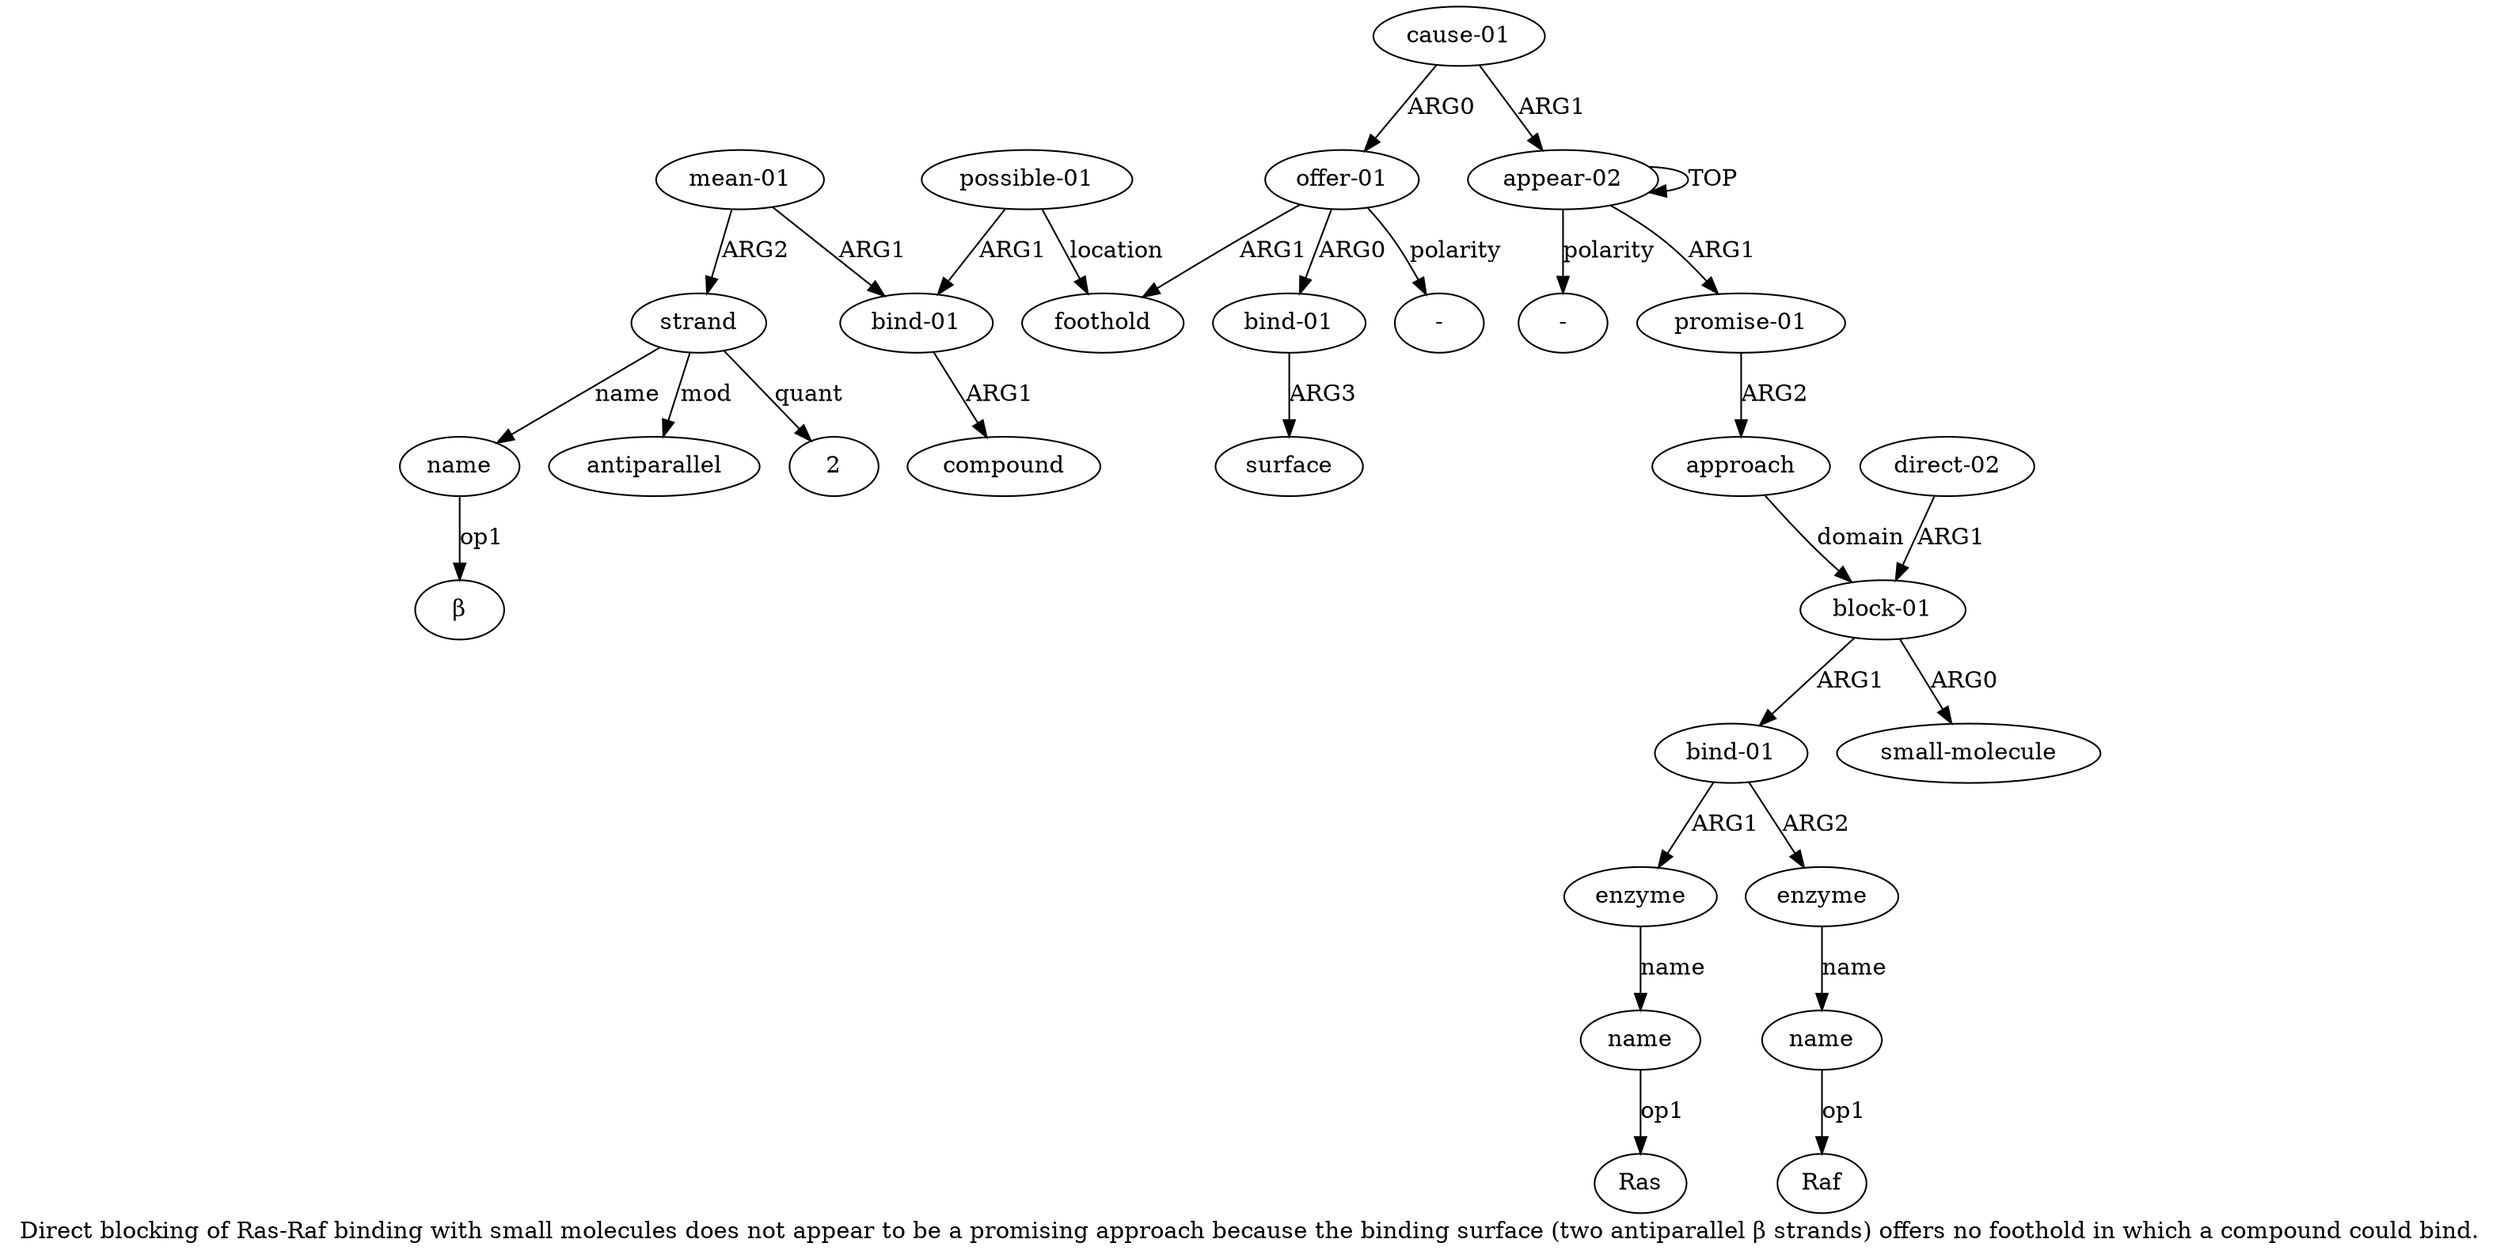 digraph  {
	graph [label="Direct blocking of Ras-Raf binding with small molecules does not appear to be a promising approach because the binding surface (\
two antiparallel β strands) offers no foothold in which a compound could bind."];
	node [label="\N"];
	a20	 [color=black,
		gold_ind=20,
		gold_label=strand,
		label=strand,
		test_ind=20,
		test_label=strand];
	a21	 [color=black,
		gold_ind=21,
		gold_label=name,
		label=name,
		test_ind=21,
		test_label=name];
	a20 -> a21 [key=0,
	color=black,
	gold_label=name,
	label=name,
	test_label=name];
a22 [color=black,
	gold_ind=22,
	gold_label=antiparallel,
	label=antiparallel,
	test_ind=22,
	test_label=antiparallel];
a20 -> a22 [key=0,
color=black,
gold_label=mod,
label=mod,
test_label=mod];
"a20 2" [color=black,
gold_ind=-1,
gold_label=2,
label=2,
test_ind=-1,
test_label=2];
a20 -> "a20 2" [key=0,
color=black,
gold_label=quant,
label=quant,
test_label=quant];
"a21 β" [color=black,
gold_ind=-1,
gold_label=β,
label=β,
test_ind=-1,
test_label=β];
a21 -> "a21 β" [key=0,
color=black,
gold_label=op1,
label=op1,
test_label=op1];
"a9 Raf" [color=black,
gold_ind=-1,
gold_label=Raf,
label=Raf,
test_ind=-1,
test_label=Raf];
"a0 -" [color=black,
gold_ind=-1,
gold_label="-",
label="-",
test_ind=-1,
test_label="-"];
"a7 Ras" [color=black,
gold_ind=-1,
gold_label=Ras,
label=Ras,
test_ind=-1,
test_label=Ras];
a15 [color=black,
gold_ind=15,
gold_label=foothold,
label=foothold,
test_ind=15,
test_label=foothold];
a14 [color=black,
gold_ind=14,
gold_label=surface,
label=surface,
test_ind=14,
test_label=surface];
a17 [color=black,
gold_ind=17,
gold_label="bind-01",
label="bind-01",
test_ind=17,
test_label="bind-01"];
a18 [color=black,
gold_ind=18,
gold_label=compound,
label=compound,
test_ind=18,
test_label=compound];
a17 -> a18 [key=0,
color=black,
gold_label=ARG1,
label=ARG1,
test_label=ARG1];
a16 [color=black,
gold_ind=16,
gold_label="possible-01",
label="possible-01",
test_ind=16,
test_label="possible-01"];
a16 -> a15 [key=0,
color=black,
gold_label=location,
label=location,
test_label=location];
a16 -> a17 [key=0,
color=black,
gold_label=ARG1,
label=ARG1,
test_label=ARG1];
a11 [color=black,
gold_ind=11,
gold_label="cause-01",
label="cause-01",
test_ind=11,
test_label="cause-01"];
a12 [color=black,
gold_ind=12,
gold_label="offer-01",
label="offer-01",
test_ind=12,
test_label="offer-01"];
a11 -> a12 [key=0,
color=black,
gold_label=ARG0,
label=ARG0,
test_label=ARG0];
a0 [color=black,
gold_ind=0,
gold_label="appear-02",
label="appear-02",
test_ind=0,
test_label="appear-02"];
a11 -> a0 [key=0,
color=black,
gold_label=ARG1,
label=ARG1,
test_label=ARG1];
a10 [color=black,
gold_ind=10,
gold_label="direct-02",
label="direct-02",
test_ind=10,
test_label="direct-02"];
a3 [color=black,
gold_ind=3,
gold_label="block-01",
label="block-01",
test_ind=3,
test_label="block-01"];
a10 -> a3 [key=0,
color=black,
gold_label=ARG1,
label=ARG1,
test_label=ARG1];
a13 [color=black,
gold_ind=13,
gold_label="bind-01",
label="bind-01",
test_ind=13,
test_label="bind-01"];
a13 -> a14 [key=0,
color=black,
gold_label=ARG3,
label=ARG3,
test_label=ARG3];
a12 -> a15 [key=0,
color=black,
gold_label=ARG1,
label=ARG1,
test_label=ARG1];
a12 -> a13 [key=0,
color=black,
gold_label=ARG0,
label=ARG0,
test_label=ARG0];
"a12 -" [color=black,
gold_ind=-1,
gold_label="-",
label="-",
test_ind=-1,
test_label="-"];
a12 -> "a12 -" [key=0,
color=black,
gold_label=polarity,
label=polarity,
test_label=polarity];
a19 [color=black,
gold_ind=19,
gold_label="mean-01",
label="mean-01",
test_ind=19,
test_label="mean-01"];
a19 -> a20 [key=0,
color=black,
gold_label=ARG2,
label=ARG2,
test_label=ARG2];
a19 -> a17 [key=0,
color=black,
gold_label=ARG1,
label=ARG1,
test_label=ARG1];
a1 [color=black,
gold_ind=1,
gold_label="promise-01",
label="promise-01",
test_ind=1,
test_label="promise-01"];
a2 [color=black,
gold_ind=2,
gold_label=approach,
label=approach,
test_ind=2,
test_label=approach];
a1 -> a2 [key=0,
color=black,
gold_label=ARG2,
label=ARG2,
test_label=ARG2];
a0 -> "a0 -" [key=0,
color=black,
gold_label=polarity,
label=polarity,
test_label=polarity];
a0 -> a1 [key=0,
color=black,
gold_label=ARG1,
label=ARG1,
test_label=ARG1];
a0 -> a0 [key=0,
color=black,
gold_label=TOP,
label=TOP,
test_label=TOP];
a5 [color=black,
gold_ind=5,
gold_label="bind-01",
label="bind-01",
test_ind=5,
test_label="bind-01"];
a3 -> a5 [key=0,
color=black,
gold_label=ARG1,
label=ARG1,
test_label=ARG1];
a4 [color=black,
gold_ind=4,
gold_label="small-molecule",
label="small-molecule",
test_ind=4,
test_label="small-molecule"];
a3 -> a4 [key=0,
color=black,
gold_label=ARG0,
label=ARG0,
test_label=ARG0];
a2 -> a3 [key=0,
color=black,
gold_label=domain,
label=domain,
test_label=domain];
a6 [color=black,
gold_ind=6,
gold_label=enzyme,
label=enzyme,
test_ind=6,
test_label=enzyme];
a5 -> a6 [key=0,
color=black,
gold_label=ARG1,
label=ARG1,
test_label=ARG1];
a8 [color=black,
gold_ind=8,
gold_label=enzyme,
label=enzyme,
test_ind=8,
test_label=enzyme];
a5 -> a8 [key=0,
color=black,
gold_label=ARG2,
label=ARG2,
test_label=ARG2];
a7 [color=black,
gold_ind=7,
gold_label=name,
label=name,
test_ind=7,
test_label=name];
a7 -> "a7 Ras" [key=0,
color=black,
gold_label=op1,
label=op1,
test_label=op1];
a6 -> a7 [key=0,
color=black,
gold_label=name,
label=name,
test_label=name];
a9 [color=black,
gold_ind=9,
gold_label=name,
label=name,
test_ind=9,
test_label=name];
a9 -> "a9 Raf" [key=0,
color=black,
gold_label=op1,
label=op1,
test_label=op1];
a8 -> a9 [key=0,
color=black,
gold_label=name,
label=name,
test_label=name];
}
